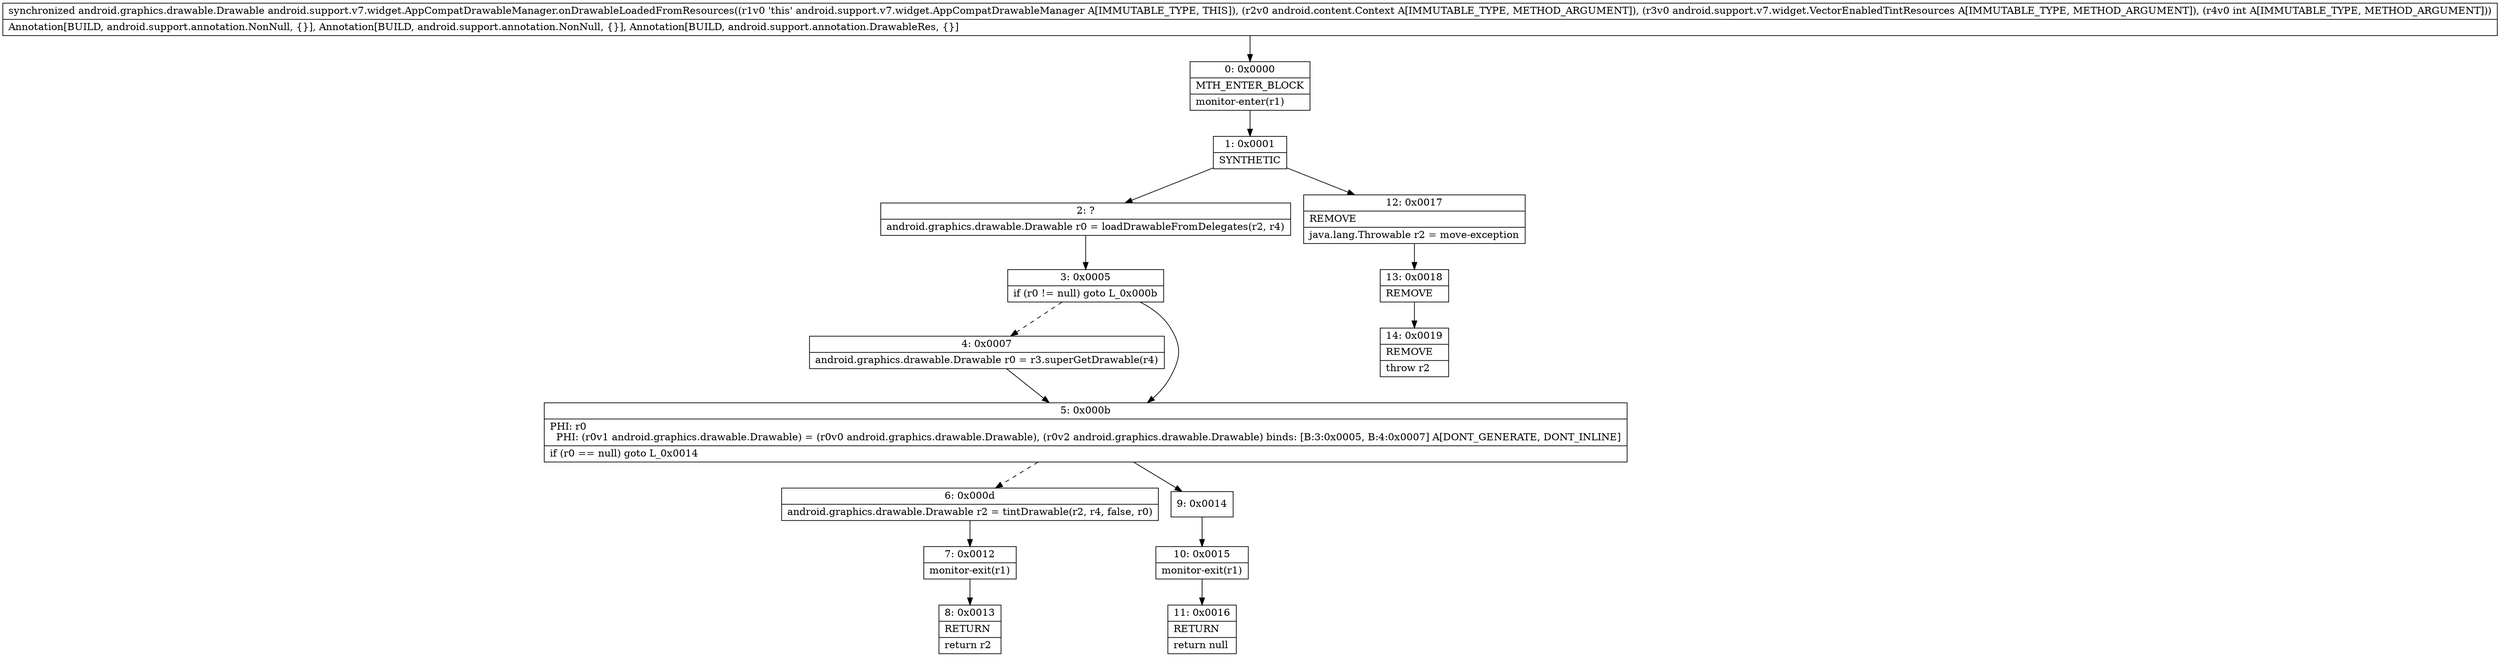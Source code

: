 digraph "CFG forandroid.support.v7.widget.AppCompatDrawableManager.onDrawableLoadedFromResources(Landroid\/content\/Context;Landroid\/support\/v7\/widget\/VectorEnabledTintResources;I)Landroid\/graphics\/drawable\/Drawable;" {
Node_0 [shape=record,label="{0\:\ 0x0000|MTH_ENTER_BLOCK\l|monitor\-enter(r1)\l}"];
Node_1 [shape=record,label="{1\:\ 0x0001|SYNTHETIC\l}"];
Node_2 [shape=record,label="{2\:\ ?|android.graphics.drawable.Drawable r0 = loadDrawableFromDelegates(r2, r4)\l}"];
Node_3 [shape=record,label="{3\:\ 0x0005|if (r0 != null) goto L_0x000b\l}"];
Node_4 [shape=record,label="{4\:\ 0x0007|android.graphics.drawable.Drawable r0 = r3.superGetDrawable(r4)\l}"];
Node_5 [shape=record,label="{5\:\ 0x000b|PHI: r0 \l  PHI: (r0v1 android.graphics.drawable.Drawable) = (r0v0 android.graphics.drawable.Drawable), (r0v2 android.graphics.drawable.Drawable) binds: [B:3:0x0005, B:4:0x0007] A[DONT_GENERATE, DONT_INLINE]\l|if (r0 == null) goto L_0x0014\l}"];
Node_6 [shape=record,label="{6\:\ 0x000d|android.graphics.drawable.Drawable r2 = tintDrawable(r2, r4, false, r0)\l}"];
Node_7 [shape=record,label="{7\:\ 0x0012|monitor\-exit(r1)\l}"];
Node_8 [shape=record,label="{8\:\ 0x0013|RETURN\l|return r2\l}"];
Node_9 [shape=record,label="{9\:\ 0x0014}"];
Node_10 [shape=record,label="{10\:\ 0x0015|monitor\-exit(r1)\l}"];
Node_11 [shape=record,label="{11\:\ 0x0016|RETURN\l|return null\l}"];
Node_12 [shape=record,label="{12\:\ 0x0017|REMOVE\l|java.lang.Throwable r2 = move\-exception\l}"];
Node_13 [shape=record,label="{13\:\ 0x0018|REMOVE\l}"];
Node_14 [shape=record,label="{14\:\ 0x0019|REMOVE\l|throw r2\l}"];
MethodNode[shape=record,label="{synchronized android.graphics.drawable.Drawable android.support.v7.widget.AppCompatDrawableManager.onDrawableLoadedFromResources((r1v0 'this' android.support.v7.widget.AppCompatDrawableManager A[IMMUTABLE_TYPE, THIS]), (r2v0 android.content.Context A[IMMUTABLE_TYPE, METHOD_ARGUMENT]), (r3v0 android.support.v7.widget.VectorEnabledTintResources A[IMMUTABLE_TYPE, METHOD_ARGUMENT]), (r4v0 int A[IMMUTABLE_TYPE, METHOD_ARGUMENT]))  | Annotation[BUILD, android.support.annotation.NonNull, \{\}], Annotation[BUILD, android.support.annotation.NonNull, \{\}], Annotation[BUILD, android.support.annotation.DrawableRes, \{\}]\l}"];
MethodNode -> Node_0;
Node_0 -> Node_1;
Node_1 -> Node_2;
Node_1 -> Node_12;
Node_2 -> Node_3;
Node_3 -> Node_4[style=dashed];
Node_3 -> Node_5;
Node_4 -> Node_5;
Node_5 -> Node_6[style=dashed];
Node_5 -> Node_9;
Node_6 -> Node_7;
Node_7 -> Node_8;
Node_9 -> Node_10;
Node_10 -> Node_11;
Node_12 -> Node_13;
Node_13 -> Node_14;
}

